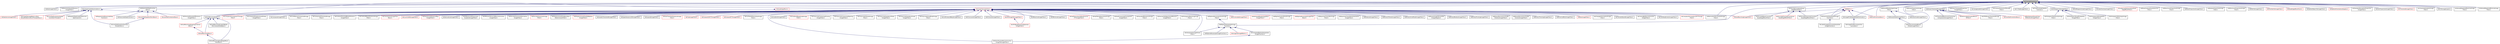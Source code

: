 digraph "itkConceptChecking.h"
{
 // LATEX_PDF_SIZE
  edge [fontname="Helvetica",fontsize="10",labelfontname="Helvetica",labelfontsize="10"];
  node [fontname="Helvetica",fontsize="10",shape=record];
  Node1 [label="itkConceptChecking.h",height=0.2,width=0.4,color="black", fillcolor="grey75", style="filled", fontcolor="black",tooltip=" "];
  Node1 -> Node2 [dir="back",color="midnightblue",fontsize="10",style="solid",fontname="Helvetica"];
  Node2 [label="itkAbsImageFilter.h",height=0.2,width=0.4,color="black", fillcolor="white", style="filled",URL="$itkAbsImageFilter_8h.html",tooltip=" "];
  Node1 -> Node3 [dir="back",color="midnightblue",fontsize="10",style="solid",fontname="Helvetica"];
  Node3 [label="itkAbsoluteValueDifference\lImageFilter.h",height=0.2,width=0.4,color="black", fillcolor="white", style="filled",URL="$itkAbsoluteValueDifferenceImageFilter_8h.html",tooltip=" "];
  Node1 -> Node4 [dir="back",color="midnightblue",fontsize="10",style="solid",fontname="Helvetica"];
  Node4 [label="itkBSplineInterpolateImage\lFunction.h",height=0.2,width=0.4,color="black", fillcolor="white", style="filled",URL="$itkBSplineInterpolateImageFunction_8h.html",tooltip=" "];
  Node4 -> Node5 [dir="back",color="midnightblue",fontsize="10",style="solid",fontname="Helvetica"];
  Node5 [label="itkBSplineResampleImageFunction.h",height=0.2,width=0.4,color="black", fillcolor="white", style="filled",URL="$itkBSplineResampleImageFunction_8h.html",tooltip=" "];
  Node4 -> Node6 [dir="back",color="midnightblue",fontsize="10",style="solid",fontname="Helvetica"];
  Node6 [label="itkComplexBSplineInterpolate\lImageFunction.h",height=0.2,width=0.4,color="black", fillcolor="white", style="filled",URL="$itkComplexBSplineInterpolateImageFunction_8h.html",tooltip=" "];
  Node6 -> Node7 [dir="back",color="midnightblue",fontsize="10",style="solid",fontname="Helvetica"];
  Node7 [label="itkDirectFourierReconstruction\lImageToImageFilter.h",height=0.2,width=0.4,color="black", fillcolor="white", style="filled",URL="$itkDirectFourierReconstructionImageToImageFilter_8h.html",tooltip=" "];
  Node4 -> Node8 [dir="back",color="midnightblue",fontsize="10",style="solid",fontname="Helvetica"];
  Node8 [label="itkImageToImageMetric.h",height=0.2,width=0.4,color="red", fillcolor="white", style="filled",URL="$itkImageToImageMetric_8h.html",tooltip=" "];
  Node4 -> Node27 [dir="back",color="midnightblue",fontsize="10",style="solid",fontname="Helvetica"];
  Node27 [label="itkInterpolateImagePoints\lFilter.h",height=0.2,width=0.4,color="black", fillcolor="white", style="filled",URL="$itkInterpolateImagePointsFilter_8h.html",tooltip=" "];
  Node1 -> Node28 [dir="back",color="midnightblue",fontsize="10",style="solid",fontname="Helvetica"];
  Node28 [label="itkBinaryMorphologyImage\lFilter.h",height=0.2,width=0.4,color="black", fillcolor="white", style="filled",URL="$itkBinaryMorphologyImageFilter_8h.html",tooltip=" "];
  Node28 -> Node29 [dir="back",color="midnightblue",fontsize="10",style="solid",fontname="Helvetica"];
  Node29 [label="itkBinaryDilateImageFilter.h",height=0.2,width=0.4,color="black", fillcolor="white", style="filled",URL="$itkBinaryDilateImageFilter_8h.html",tooltip=" "];
  Node29 -> Node30 [dir="back",color="midnightblue",fontsize="10",style="solid",fontname="Helvetica"];
  Node30 [label="itkFastIncrementalBinary\lDilateImageFilter.h",height=0.2,width=0.4,color="black", fillcolor="white", style="filled",URL="$itkFastIncrementalBinaryDilateImageFilter_8h.html",tooltip=" "];
  Node28 -> Node31 [dir="back",color="midnightblue",fontsize="10",style="solid",fontname="Helvetica"];
  Node31 [label="itkBinaryErodeImageFilter.h",height=0.2,width=0.4,color="black", fillcolor="white", style="filled",URL="$itkBinaryErodeImageFilter_8h.html",tooltip=" "];
  Node1 -> Node32 [dir="back",color="midnightblue",fontsize="10",style="solid",fontname="Helvetica"];
  Node32 [label="itkBinaryProjectionImage\lFilter.h",height=0.2,width=0.4,color="black", fillcolor="white", style="filled",URL="$itkBinaryProjectionImageFilter_8h.html",tooltip=" "];
  Node1 -> Node33 [dir="back",color="midnightblue",fontsize="10",style="solid",fontname="Helvetica"];
  Node33 [label="itkBinaryThresholdImageFilter.h",height=0.2,width=0.4,color="black", fillcolor="white", style="filled",URL="$itkBinaryThresholdImageFilter_8h.html",tooltip=" "];
  Node33 -> Node34 [dir="back",color="midnightblue",fontsize="10",style="solid",fontname="Helvetica"];
  Node34 [label="itkDeformableSimplexMesh3\lDFilter.h",height=0.2,width=0.4,color="red", fillcolor="white", style="filled",URL="$itkDeformableSimplexMesh3DFilter_8h.html",tooltip=" "];
  Node33 -> Node37 [dir="back",color="midnightblue",fontsize="10",style="solid",fontname="Helvetica"];
  Node37 [label="itkGPUBinaryThresholdImage\lFilter.h",height=0.2,width=0.4,color="black", fillcolor="white", style="filled",URL="$itkGPUBinaryThresholdImageFilter_8h.html",tooltip=" "];
  Node33 -> Node38 [dir="back",color="midnightblue",fontsize="10",style="solid",fontname="Helvetica"];
  Node38 [label="itkLevelSetEvolutionBase.h",height=0.2,width=0.4,color="red", fillcolor="white", style="filled",URL="$itkLevelSetEvolutionBase_8h.html",tooltip=" "];
  Node33 -> Node40 [dir="back",color="midnightblue",fontsize="10",style="solid",fontname="Helvetica"];
  Node40 [label="itkMultiphaseDenseFinite\lDifferenceImageFilter.h",height=0.2,width=0.4,color="red", fillcolor="white", style="filled",URL="$itkMultiphaseDenseFiniteDifferenceImageFilter_8h.html",tooltip=" "];
  Node33 -> Node42 [dir="back",color="midnightblue",fontsize="10",style="solid",fontname="Helvetica"];
  Node42 [label="itkThresholdMaximumConnected\lComponentsImageFilter.h",height=0.2,width=0.4,color="black", fillcolor="white", style="filled",URL="$itkThresholdMaximumConnectedComponentsImageFilter_8h.html",tooltip=" "];
  Node1 -> Node43 [dir="back",color="midnightblue",fontsize="10",style="solid",fontname="Helvetica"];
  Node43 [label="itkBinaryThresholdProjection\lImageFilter.h",height=0.2,width=0.4,color="black", fillcolor="white", style="filled",URL="$itkBinaryThresholdProjectionImageFilter_8h.html",tooltip=" "];
  Node1 -> Node44 [dir="back",color="midnightblue",fontsize="10",style="solid",fontname="Helvetica"];
  Node44 [label="itkChangeLabelImageFilter.h",height=0.2,width=0.4,color="black", fillcolor="white", style="filled",URL="$itkChangeLabelImageFilter_8h.html",tooltip=" "];
  Node1 -> Node45 [dir="back",color="midnightblue",fontsize="10",style="solid",fontname="Helvetica"];
  Node45 [label="itkCompensatedSummation.h",height=0.2,width=0.4,color="black", fillcolor="white", style="filled",URL="$itkCompensatedSummation_8h.html",tooltip=" "];
  Node45 -> Node46 [dir="back",color="midnightblue",fontsize="10",style="solid",fontname="Helvetica"];
  Node46 [label="itkDirectedHausdorffDistance\lImageFilter.h",height=0.2,width=0.4,color="black", fillcolor="white", style="filled",URL="$itkDirectedHausdorffDistanceImageFilter_8h.html",tooltip=" "];
  Node45 -> Node47 [dir="back",color="midnightblue",fontsize="10",style="solid",fontname="Helvetica"];
  Node47 [label="itkImageToImageMetricv4Get\lValueAndDerivativeThreaderBase.h",height=0.2,width=0.4,color="red", fillcolor="white", style="filled",URL="$itkImageToImageMetricv4GetValueAndDerivativeThreaderBase_8h.html",tooltip=" "];
  Node45 -> Node68 [dir="back",color="midnightblue",fontsize="10",style="solid",fontname="Helvetica"];
  Node68 [label="itkLevelSetEquationOverlap\lPenaltyTerm.h",height=0.2,width=0.4,color="black", fillcolor="white", style="filled",URL="$itkLevelSetEquationOverlapPenaltyTerm_8h.html",tooltip=" "];
  Node45 -> Node69 [dir="back",color="midnightblue",fontsize="10",style="solid",fontname="Helvetica"];
  Node69 [label="itkLevelSetEvolutionUpdate\lLevelSetsThreader.h",height=0.2,width=0.4,color="red", fillcolor="white", style="filled",URL="$itkLevelSetEvolutionUpdateLevelSetsThreader_8h.html",tooltip=" "];
  Node45 -> Node70 [dir="back",color="midnightblue",fontsize="10",style="solid",fontname="Helvetica"];
  Node70 [label="itkRegularStepGradientDescent\lOptimizerv4.h",height=0.2,width=0.4,color="black", fillcolor="white", style="filled",URL="$itkRegularStepGradientDescentOptimizerv4_8h.html",tooltip=" "];
  Node45 -> Node71 [dir="back",color="midnightblue",fontsize="10",style="solid",fontname="Helvetica"];
  Node71 [label="itkStatisticsImageFilter.h",height=0.2,width=0.4,color="red", fillcolor="white", style="filled",URL="$itkStatisticsImageFilter_8h.html",tooltip=" "];
  Node1 -> Node73 [dir="back",color="midnightblue",fontsize="10",style="solid",fontname="Helvetica"];
  Node73 [label="itkContourExtractor2DImage\lFilter.h",height=0.2,width=0.4,color="black", fillcolor="white", style="filled",URL="$itkContourExtractor2DImageFilter_8h.html",tooltip=" "];
  Node1 -> Node74 [dir="back",color="midnightblue",fontsize="10",style="solid",fontname="Helvetica"];
  Node74 [label="itkDiscreteCurvatureQuad\lEdgeMeshFilter.h",height=0.2,width=0.4,color="black", fillcolor="white", style="filled",URL="$itkDiscreteCurvatureQuadEdgeMeshFilter_8h.html",tooltip=" "];
  Node74 -> Node75 [dir="back",color="midnightblue",fontsize="10",style="solid",fontname="Helvetica"];
  Node75 [label="itkDiscreteGaussianCurvature\lQuadEdgeMeshFilter.h",height=0.2,width=0.4,color="black", fillcolor="white", style="filled",URL="$itkDiscreteGaussianCurvatureQuadEdgeMeshFilter_8h.html",tooltip=" "];
  Node74 -> Node76 [dir="back",color="midnightblue",fontsize="10",style="solid",fontname="Helvetica"];
  Node76 [label="itkDiscreteMeanCurvature\lQuadEdgeMeshFilter.h",height=0.2,width=0.4,color="black", fillcolor="white", style="filled",URL="$itkDiscreteMeanCurvatureQuadEdgeMeshFilter_8h.html",tooltip=" "];
  Node74 -> Node77 [dir="back",color="midnightblue",fontsize="10",style="solid",fontname="Helvetica"];
  Node77 [label="itkDiscretePrincipalCurvatures\lQuadEdgeMeshFilter.h",height=0.2,width=0.4,color="red", fillcolor="white", style="filled",URL="$itkDiscretePrincipalCurvaturesQuadEdgeMeshFilter_8h.html",tooltip=" "];
  Node1 -> Node80 [dir="back",color="midnightblue",fontsize="10",style="solid",fontname="Helvetica"];
  Node80 [label="itkFFTPadImageFilter.h",height=0.2,width=0.4,color="black", fillcolor="white", style="filled",URL="$itkFFTPadImageFilter_8h.html",tooltip=" "];
  Node1 -> Node30 [dir="back",color="midnightblue",fontsize="10",style="solid",fontname="Helvetica"];
  Node1 -> Node81 [dir="back",color="midnightblue",fontsize="10",style="solid",fontname="Helvetica"];
  Node81 [label="itkFastMarchingTraits.h",height=0.2,width=0.4,color="black", fillcolor="white", style="filled",URL="$itkFastMarchingTraits_8h.html",tooltip=" "];
  Node81 -> Node82 [dir="back",color="midnightblue",fontsize="10",style="solid",fontname="Helvetica"];
  Node82 [label="itkFastMarchingBase.h",height=0.2,width=0.4,color="red", fillcolor="white", style="filled",URL="$itkFastMarchingBase_8h.html",tooltip=" "];
  Node82 -> Node86 [dir="back",color="midnightblue",fontsize="10",style="solid",fontname="Helvetica"];
  Node86 [label="itkFastMarchingQuadEdgeMesh\lFilterBase.h",height=0.2,width=0.4,color="black", fillcolor="white", style="filled",URL="$itkFastMarchingQuadEdgeMeshFilterBase_8h.html",tooltip=" "];
  Node81 -> Node87 [dir="back",color="midnightblue",fontsize="10",style="solid",fontname="Helvetica"];
  Node87 [label="itkFastMarchingImageToNode\lPairContainerAdaptor.h",height=0.2,width=0.4,color="black", fillcolor="white", style="filled",URL="$itkFastMarchingImageToNodePairContainerAdaptor_8h.html",tooltip=" "];
  Node81 -> Node86 [dir="back",color="midnightblue",fontsize="10",style="solid",fontname="Helvetica"];
  Node81 -> Node88 [dir="back",color="midnightblue",fontsize="10",style="solid",fontname="Helvetica"];
  Node88 [label="itkFastMarchingStoppingCriterion\lBase.h",height=0.2,width=0.4,color="red", fillcolor="white", style="filled",URL="$itkFastMarchingStoppingCriterionBase_8h.html",tooltip=" "];
  Node88 -> Node82 [dir="back",color="midnightblue",fontsize="10",style="solid",fontname="Helvetica"];
  Node1 -> Node92 [dir="back",color="midnightblue",fontsize="10",style="solid",fontname="Helvetica"];
  Node92 [label="itkFiniteCylinderSpatial\lFunction.h",height=0.2,width=0.4,color="black", fillcolor="white", style="filled",URL="$itkFiniteCylinderSpatialFunction_8h.html",tooltip=" "];
  Node1 -> Node93 [dir="back",color="midnightblue",fontsize="10",style="solid",fontname="Helvetica"];
  Node93 [label="itkGaussianInterpolateImage\lFunction.h",height=0.2,width=0.4,color="black", fillcolor="white", style="filled",URL="$itkGaussianInterpolateImageFunction_8h.html",tooltip=" "];
  Node93 -> Node94 [dir="back",color="midnightblue",fontsize="10",style="solid",fontname="Helvetica"];
  Node94 [label="itkLabelImageGaussianInterpolate\lImageFunction.h",height=0.2,width=0.4,color="black", fillcolor="white", style="filled",URL="$itkLabelImageGaussianInterpolateImageFunction_8h.html",tooltip=" "];
  Node1 -> Node95 [dir="back",color="midnightblue",fontsize="10",style="solid",fontname="Helvetica"];
  Node95 [label="itkHeavisideStepFunction\lBase.h",height=0.2,width=0.4,color="black", fillcolor="white", style="filled",URL="$itkHeavisideStepFunctionBase_8h.html",tooltip=" "];
  Node95 -> Node96 [dir="back",color="midnightblue",fontsize="10",style="solid",fontname="Helvetica"];
  Node96 [label="itkHeavisideStepFunction.h",height=0.2,width=0.4,color="black", fillcolor="white", style="filled",URL="$itkHeavisideStepFunction_8h.html",tooltip=" "];
  Node95 -> Node97 [dir="back",color="midnightblue",fontsize="10",style="solid",fontname="Helvetica"];
  Node97 [label="itkLevelSetContainerBase.h",height=0.2,width=0.4,color="red", fillcolor="white", style="filled",URL="$itkLevelSetContainerBase_8h.html",tooltip=" "];
  Node95 -> Node99 [dir="back",color="midnightblue",fontsize="10",style="solid",fontname="Helvetica"];
  Node99 [label="itkLevelSetEquationTermBase.h",height=0.2,width=0.4,color="red", fillcolor="white", style="filled",URL="$itkLevelSetEquationTermBase_8h.html",tooltip=" "];
  Node99 -> Node68 [dir="back",color="midnightblue",fontsize="10",style="solid",fontname="Helvetica"];
  Node95 -> Node109 [dir="back",color="midnightblue",fontsize="10",style="solid",fontname="Helvetica"];
  Node109 [label="itkRegularizedHeavisideStep\lFunction.h",height=0.2,width=0.4,color="red", fillcolor="white", style="filled",URL="$itkRegularizedHeavisideStepFunction_8h.html",tooltip=" "];
  Node1 -> Node116 [dir="back",color="midnightblue",fontsize="10",style="solid",fontname="Helvetica"];
  Node116 [label="itkHistogramToImageFilter.h",height=0.2,width=0.4,color="black", fillcolor="white", style="filled",URL="$itkHistogramToImageFilter_8h.html",tooltip=" "];
  Node116 -> Node117 [dir="back",color="midnightblue",fontsize="10",style="solid",fontname="Helvetica"];
  Node117 [label="itkHistogramToEntropyImage\lFilter.h",height=0.2,width=0.4,color="black", fillcolor="white", style="filled",URL="$itkHistogramToEntropyImageFilter_8h.html",tooltip=" "];
  Node116 -> Node118 [dir="back",color="midnightblue",fontsize="10",style="solid",fontname="Helvetica"];
  Node118 [label="itkHistogramToIntensityImage\lFilter.h",height=0.2,width=0.4,color="black", fillcolor="white", style="filled",URL="$itkHistogramToIntensityImageFilter_8h.html",tooltip=" "];
  Node116 -> Node119 [dir="back",color="midnightblue",fontsize="10",style="solid",fontname="Helvetica"];
  Node119 [label="itkHistogramToLogProbability\lImageFilter.h",height=0.2,width=0.4,color="black", fillcolor="white", style="filled",URL="$itkHistogramToLogProbabilityImageFilter_8h.html",tooltip=" "];
  Node116 -> Node120 [dir="back",color="midnightblue",fontsize="10",style="solid",fontname="Helvetica"];
  Node120 [label="itkHistogramToProbability\lImageFilter.h",height=0.2,width=0.4,color="black", fillcolor="white", style="filled",URL="$itkHistogramToProbabilityImageFilter_8h.html",tooltip=" "];
  Node1 -> Node121 [dir="back",color="midnightblue",fontsize="10",style="solid",fontname="Helvetica"];
  Node121 [label="itkImagePCAShapeModelEstimator.h",height=0.2,width=0.4,color="black", fillcolor="white", style="filled",URL="$itkImagePCAShapeModelEstimator_8h.html",tooltip=" "];
  Node121 -> Node122 [dir="back",color="midnightblue",fontsize="10",style="solid",fontname="Helvetica"];
  Node122 [label="itkImagePCADecomposition\lCalculator.h",height=0.2,width=0.4,color="black", fillcolor="white", style="filled",URL="$itkImagePCADecompositionCalculator_8h.html",tooltip=" "];
  Node1 -> Node123 [dir="back",color="midnightblue",fontsize="10",style="solid",fontname="Helvetica"];
  Node123 [label="itkImageToImageFilter.h",height=0.2,width=0.4,color="red", fillcolor="white", style="filled",URL="$itkImageToImageFilter_8h.html",tooltip=" "];
  Node123 -> Node124 [dir="back",color="midnightblue",fontsize="10",style="solid",fontname="Helvetica"];
  Node124 [label="itkAccumulateImageFilter.h",height=0.2,width=0.4,color="red", fillcolor="white", style="filled",URL="$itkAccumulateImageFilter_8h.html",tooltip=" "];
  Node123 -> Node126 [dir="back",color="midnightblue",fontsize="10",style="solid",fontname="Helvetica"];
  Node126 [label="itkAttributeMorphologyBase\lImageFilter.h",height=0.2,width=0.4,color="red", fillcolor="white", style="filled",URL="$itkAttributeMorphologyBaseImageFilter_8h.html",tooltip=" "];
  Node123 -> Node129 [dir="back",color="midnightblue",fontsize="10",style="solid",fontname="Helvetica"];
  Node129 [label="itkBSplineControlPointImage\lFilter.h",height=0.2,width=0.4,color="black", fillcolor="white", style="filled",URL="$itkBSplineControlPointImageFilter_8h.html",tooltip=" "];
  Node123 -> Node130 [dir="back",color="midnightblue",fontsize="10",style="solid",fontname="Helvetica"];
  Node130 [label="itkBSplineDecompositionImage\lFilter.h",height=0.2,width=0.4,color="black", fillcolor="white", style="filled",URL="$itkBSplineDecompositionImageFilter_8h.html",tooltip=" "];
  Node130 -> Node4 [dir="back",color="midnightblue",fontsize="10",style="solid",fontname="Helvetica"];
  Node123 -> Node131 [dir="back",color="midnightblue",fontsize="10",style="solid",fontname="Helvetica"];
  Node131 [label="itkBSplineResampleImageFilter\lBase.h",height=0.2,width=0.4,color="red", fillcolor="white", style="filled",URL="$itkBSplineResampleImageFilterBase_8h.html",tooltip=" "];
  Node123 -> Node137 [dir="back",color="midnightblue",fontsize="10",style="solid",fontname="Helvetica"];
  Node137 [label="itkBayesianClassifierImage\lFilter.h",height=0.2,width=0.4,color="black", fillcolor="white", style="filled",URL="$itkBayesianClassifierImageFilter_8h.html",tooltip=" "];
  Node123 -> Node138 [dir="back",color="midnightblue",fontsize="10",style="solid",fontname="Helvetica"];
  Node138 [label="itkBayesianClassifierInitialization\lImageFilter.h",height=0.2,width=0.4,color="black", fillcolor="white", style="filled",URL="$itkBayesianClassifierInitializationImageFilter_8h.html",tooltip=" "];
  Node123 -> Node139 [dir="back",color="midnightblue",fontsize="10",style="solid",fontname="Helvetica"];
  Node139 [label="itkBilateralImageFilter.h",height=0.2,width=0.4,color="black", fillcolor="white", style="filled",URL="$itkBilateralImageFilter_8h.html",tooltip=" "];
  Node123 -> Node140 [dir="back",color="midnightblue",fontsize="10",style="solid",fontname="Helvetica"];
  Node140 [label="itkBinaryFillholeImageFilter.h",height=0.2,width=0.4,color="black", fillcolor="white", style="filled",URL="$itkBinaryFillholeImageFilter_8h.html",tooltip=" "];
  Node123 -> Node141 [dir="back",color="midnightblue",fontsize="10",style="solid",fontname="Helvetica"];
  Node141 [label="itkBinaryGrindPeakImageFilter.h",height=0.2,width=0.4,color="black", fillcolor="white", style="filled",URL="$itkBinaryGrindPeakImageFilter_8h.html",tooltip=" "];
  Node123 -> Node142 [dir="back",color="midnightblue",fontsize="10",style="solid",fontname="Helvetica"];
  Node142 [label="itkBinaryImageToLevelSet\lImageAdaptor.h",height=0.2,width=0.4,color="black", fillcolor="white", style="filled",URL="$itkBinaryImageToLevelSetImageAdaptor_8h.html",tooltip=" "];
  Node123 -> Node143 [dir="back",color="midnightblue",fontsize="10",style="solid",fontname="Helvetica"];
  Node143 [label="itkBinaryMedianImageFilter.h",height=0.2,width=0.4,color="black", fillcolor="white", style="filled",URL="$itkBinaryMedianImageFilter_8h.html",tooltip=" "];
  Node123 -> Node144 [dir="back",color="midnightblue",fontsize="10",style="solid",fontname="Helvetica"];
  Node144 [label="itkBinaryPruningImageFilter.h",height=0.2,width=0.4,color="black", fillcolor="white", style="filled",URL="$itkBinaryPruningImageFilter_8h.html",tooltip=" "];
  Node123 -> Node145 [dir="back",color="midnightblue",fontsize="10",style="solid",fontname="Helvetica"];
  Node145 [label="itkBinaryReconstructionBy\lDilationImageFilter.h",height=0.2,width=0.4,color="black", fillcolor="white", style="filled",URL="$itkBinaryReconstructionByDilationImageFilter_8h.html",tooltip=" "];
  Node123 -> Node146 [dir="back",color="midnightblue",fontsize="10",style="solid",fontname="Helvetica"];
  Node146 [label="itkBinaryReconstructionBy\lErosionImageFilter.h",height=0.2,width=0.4,color="black", fillcolor="white", style="filled",URL="$itkBinaryReconstructionByErosionImageFilter_8h.html",tooltip=" "];
  Node123 -> Node147 [dir="back",color="midnightblue",fontsize="10",style="solid",fontname="Helvetica"];
  Node147 [label="itkBinaryThinningImageFilter.h",height=0.2,width=0.4,color="black", fillcolor="white", style="filled",URL="$itkBinaryThinningImageFilter_8h.html",tooltip=" "];
  Node123 -> Node148 [dir="back",color="midnightblue",fontsize="10",style="solid",fontname="Helvetica"];
  Node148 [label="itkBinomialBlurImageFilter.h",height=0.2,width=0.4,color="black", fillcolor="white", style="filled",URL="$itkBinomialBlurImageFilter_8h.html",tooltip=" "];
  Node123 -> Node149 [dir="back",color="midnightblue",fontsize="10",style="solid",fontname="Helvetica"];
  Node149 [label="itkBoxImageFilter.h",height=0.2,width=0.4,color="red", fillcolor="white", style="filled",URL="$itkBoxImageFilter_8h.html",tooltip=" "];
  Node123 -> Node197 [dir="back",color="midnightblue",fontsize="10",style="solid",fontname="Helvetica"];
  Node197 [label="itkChangeInformationImage\lFilter.h",height=0.2,width=0.4,color="black", fillcolor="white", style="filled",URL="$itkChangeInformationImageFilter_8h.html",tooltip=" "];
  Node123 -> Node198 [dir="back",color="midnightblue",fontsize="10",style="solid",fontname="Helvetica"];
  Node198 [label="itkCheckerBoardImageFilter.h",height=0.2,width=0.4,color="black", fillcolor="white", style="filled",URL="$itkCheckerBoardImageFilter_8h.html",tooltip=" "];
  Node123 -> Node199 [dir="back",color="midnightblue",fontsize="10",style="solid",fontname="Helvetica"];
  Node199 [label="itkClosingByReconstruction\lImageFilter.h",height=0.2,width=0.4,color="black", fillcolor="white", style="filled",URL="$itkClosingByReconstructionImageFilter_8h.html",tooltip=" "];
  Node123 -> Node200 [dir="back",color="midnightblue",fontsize="10",style="solid",fontname="Helvetica"];
  Node200 [label="itkCollidingFrontsImageFilter.h",height=0.2,width=0.4,color="black", fillcolor="white", style="filled",URL="$itkCollidingFrontsImageFilter_8h.html",tooltip=" "];
  Node123 -> Node201 [dir="back",color="midnightblue",fontsize="10",style="solid",fontname="Helvetica"];
  Node201 [label="itkComplexToComplex1DFFTImage\lFilter.h",height=0.2,width=0.4,color="red", fillcolor="white", style="filled",URL="$itkComplexToComplex1DFFTImageFilter_8h.html",tooltip=" "];
  Node123 -> Node204 [dir="back",color="midnightblue",fontsize="10",style="solid",fontname="Helvetica"];
  Node204 [label="itkComplexToComplexFFTImage\lFilter.h",height=0.2,width=0.4,color="red", fillcolor="white", style="filled",URL="$itkComplexToComplexFFTImageFilter_8h.html",tooltip=" "];
  Node123 -> Node207 [dir="back",color="midnightblue",fontsize="10",style="solid",fontname="Helvetica"];
  Node207 [label="itkComposeDisplacementFields\lImageFilter.h",height=0.2,width=0.4,color="black", fillcolor="white", style="filled",URL="$itkComposeDisplacementFieldsImageFilter_8h.html",tooltip=" "];
  Node123 -> Node208 [dir="back",color="midnightblue",fontsize="10",style="solid",fontname="Helvetica"];
  Node208 [label="itkComposeImageFilter.h",height=0.2,width=0.4,color="black", fillcolor="white", style="filled",URL="$itkComposeImageFilter_8h.html",tooltip=" "];
  Node123 -> Node209 [dir="back",color="midnightblue",fontsize="10",style="solid",fontname="Helvetica"];
  Node209 [label="itkConfidenceConnectedImage\lFilter.h",height=0.2,width=0.4,color="black", fillcolor="white", style="filled",URL="$itkConfidenceConnectedImageFilter_8h.html",tooltip=" "];
  Node123 -> Node210 [dir="back",color="midnightblue",fontsize="10",style="solid",fontname="Helvetica"];
  Node210 [label="itkConnectedThresholdImage\lFilter.h",height=0.2,width=0.4,color="black", fillcolor="white", style="filled",URL="$itkConnectedThresholdImageFilter_8h.html",tooltip=" "];
  Node123 -> Node211 [dir="back",color="midnightblue",fontsize="10",style="solid",fontname="Helvetica"];
  Node211 [label="itkContourDirectedMeanDistance\lImageFilter.h",height=0.2,width=0.4,color="black", fillcolor="white", style="filled",URL="$itkContourDirectedMeanDistanceImageFilter_8h.html",tooltip=" "];
  Node123 -> Node212 [dir="back",color="midnightblue",fontsize="10",style="solid",fontname="Helvetica"];
  Node212 [label="itkContourMeanDistanceImage\lFilter.h",height=0.2,width=0.4,color="black", fillcolor="white", style="filled",URL="$itkContourMeanDistanceImageFilter_8h.html",tooltip=" "];
  Node123 -> Node213 [dir="back",color="midnightblue",fontsize="10",style="solid",fontname="Helvetica"];
  Node213 [label="itkConvolutionImageFilter\lBase.h",height=0.2,width=0.4,color="red", fillcolor="white", style="filled",URL="$itkConvolutionImageFilterBase_8h.html",tooltip=" "];
  Node123 -> Node227 [dir="back",color="midnightblue",fontsize="10",style="solid",fontname="Helvetica"];
  Node227 [label="itkCyclicShiftImageFilter.h",height=0.2,width=0.4,color="red", fillcolor="white", style="filled",URL="$itkCyclicShiftImageFilter_8h.html",tooltip=" "];
  Node123 -> Node229 [dir="back",color="midnightblue",fontsize="10",style="solid",fontname="Helvetica"];
  Node229 [label="itkDanielssonDistanceMap\lImageFilter.h",height=0.2,width=0.4,color="red", fillcolor="white", style="filled",URL="$itkDanielssonDistanceMapImageFilter_8h.html",tooltip=" "];
  Node123 -> Node233 [dir="back",color="midnightblue",fontsize="10",style="solid",fontname="Helvetica"];
  Node233 [label="itkDerivativeImageFilter.h",height=0.2,width=0.4,color="black", fillcolor="white", style="filled",URL="$itkDerivativeImageFilter_8h.html",tooltip=" "];
  Node123 -> Node234 [dir="back",color="midnightblue",fontsize="10",style="solid",fontname="Helvetica"];
  Node234 [label="itkDifferenceOfGaussians\lGradientImageFilter.h",height=0.2,width=0.4,color="black", fillcolor="white", style="filled",URL="$itkDifferenceOfGaussiansGradientImageFilter_8h.html",tooltip=" "];
  Node123 -> Node235 [dir="back",color="midnightblue",fontsize="10",style="solid",fontname="Helvetica"];
  Node235 [label="itkDiffusionTensor3DReconstruction\lImageFilter.h",height=0.2,width=0.4,color="black", fillcolor="white", style="filled",URL="$itkDiffusionTensor3DReconstructionImageFilter_8h.html",tooltip=" "];
  Node123 -> Node7 [dir="back",color="midnightblue",fontsize="10",style="solid",fontname="Helvetica"];
  Node123 -> Node46 [dir="back",color="midnightblue",fontsize="10",style="solid",fontname="Helvetica"];
  Node123 -> Node236 [dir="back",color="midnightblue",fontsize="10",style="solid",fontname="Helvetica"];
  Node236 [label="itkDiscreteGaussianDerivative\lImageFilter.h",height=0.2,width=0.4,color="black", fillcolor="white", style="filled",URL="$itkDiscreteGaussianDerivativeImageFilter_8h.html",tooltip=" "];
  Node123 -> Node237 [dir="back",color="midnightblue",fontsize="10",style="solid",fontname="Helvetica"];
  Node237 [label="itkDiscreteGaussianImage\lFilter.h",height=0.2,width=0.4,color="red", fillcolor="white", style="filled",URL="$itkDiscreteGaussianImageFilter_8h.html",tooltip=" "];
  Node123 -> Node240 [dir="back",color="midnightblue",fontsize="10",style="solid",fontname="Helvetica"];
  Node240 [label="itkDisplacementFieldJacobian\lDeterminantFilter.h",height=0.2,width=0.4,color="black", fillcolor="white", style="filled",URL="$itkDisplacementFieldJacobianDeterminantFilter_8h.html",tooltip=" "];
  Node123 -> Node241 [dir="back",color="midnightblue",fontsize="10",style="solid",fontname="Helvetica"];
  Node241 [label="itkDisplacementFieldToBSpline\lImageFilter.h",height=0.2,width=0.4,color="red", fillcolor="white", style="filled",URL="$itkDisplacementFieldToBSplineImageFilter_8h.html",tooltip=" "];
  Node123 -> Node244 [dir="back",color="midnightblue",fontsize="10",style="solid",fontname="Helvetica"];
  Node244 [label="itkDoubleThresholdImageFilter.h",height=0.2,width=0.4,color="black", fillcolor="white", style="filled",URL="$itkDoubleThresholdImageFilter_8h.html",tooltip=" "];
  Node123 -> Node245 [dir="back",color="midnightblue",fontsize="10",style="solid",fontname="Helvetica"];
  Node245 [label="itkEigenAnalysis2DImageFilter.h",height=0.2,width=0.4,color="black", fillcolor="white", style="filled",URL="$itkEigenAnalysis2DImageFilter_8h.html",tooltip=" "];
  Node123 -> Node246 [dir="back",color="midnightblue",fontsize="10",style="solid",fontname="Helvetica"];
  Node246 [label="itkExpandImageFilter.h",height=0.2,width=0.4,color="black", fillcolor="white", style="filled",URL="$itkExpandImageFilter_8h.html",tooltip=" "];
  Node123 -> Node247 [dir="back",color="midnightblue",fontsize="10",style="solid",fontname="Helvetica"];
  Node247 [label="itkFastChamferDistanceImage\lFilter.h",height=0.2,width=0.4,color="red", fillcolor="white", style="filled",URL="$itkFastChamferDistanceImageFilter_8h.html",tooltip=" "];
  Node123 -> Node252 [dir="back",color="midnightblue",fontsize="10",style="solid",fontname="Helvetica"];
  Node252 [label="itkFastMarchingImageFilter.h",height=0.2,width=0.4,color="red", fillcolor="white", style="filled",URL="$itkFastMarchingImageFilter_8h.html",tooltip=" "];
  Node123 -> Node81 [dir="back",color="midnightblue",fontsize="10",style="solid",fontname="Helvetica"];
  Node123 -> Node258 [dir="back",color="midnightblue",fontsize="10",style="solid",fontname="Helvetica"];
  Node258 [label="itkFlipImageFilter.h",height=0.2,width=0.4,color="red", fillcolor="white", style="filled",URL="$itkFlipImageFilter_8h.html",tooltip=" "];
  Node123 -> Node260 [dir="back",color="midnightblue",fontsize="10",style="solid",fontname="Helvetica"];
  Node260 [label="itkForward1DFFTImageFilter.h",height=0.2,width=0.4,color="red", fillcolor="white", style="filled",URL="$itkForward1DFFTImageFilter_8h.html",tooltip=" "];
  Node123 -> Node263 [dir="back",color="midnightblue",fontsize="10",style="solid",fontname="Helvetica"];
  Node263 [label="itkForwardFFTImageFilter.h",height=0.2,width=0.4,color="red", fillcolor="white", style="filled",URL="$itkForwardFFTImageFilter_8h.html",tooltip=" "];
  Node123 -> Node266 [dir="back",color="midnightblue",fontsize="10",style="solid",fontname="Helvetica"];
  Node266 [label="itkFullToHalfHermitianImage\lFilter.h",height=0.2,width=0.4,color="black", fillcolor="white", style="filled",URL="$itkFullToHalfHermitianImageFilter_8h.html",tooltip=" "];
  Node123 -> Node267 [dir="back",color="midnightblue",fontsize="10",style="solid",fontname="Helvetica"];
  Node267 [label="itkGPUImageToImageFilter.h",height=0.2,width=0.4,color="red", fillcolor="white", style="filled",URL="$itkGPUImageToImageFilter_8h.html",tooltip=" "];
  Node267 -> Node278 [dir="back",color="midnightblue",fontsize="10",style="solid",fontname="Helvetica"];
  Node278 [label="itkGPUNeighborhoodOperator\lImageFilter.h",height=0.2,width=0.4,color="red", fillcolor="white", style="filled",URL="$itkGPUNeighborhoodOperatorImageFilter_8h.html",tooltip=" "];
  Node123 -> Node278 [dir="back",color="midnightblue",fontsize="10",style="solid",fontname="Helvetica"];
  Node123 -> Node279 [dir="back",color="midnightblue",fontsize="10",style="solid",fontname="Helvetica"];
  Node279 [label="itkGradientImageFilter.h",height=0.2,width=0.4,color="black", fillcolor="white", style="filled",URL="$itkGradientImageFilter_8h.html",tooltip=" "];
  Node123 -> Node280 [dir="back",color="midnightblue",fontsize="10",style="solid",fontname="Helvetica"];
  Node280 [label="itkGradientMagnitudeImage\lFilter.h",height=0.2,width=0.4,color="red", fillcolor="white", style="filled",URL="$itkGradientMagnitudeImageFilter_8h.html",tooltip=" "];
  Node123 -> Node282 [dir="back",color="midnightblue",fontsize="10",style="solid",fontname="Helvetica"];
  Node282 [label="itkGrayscaleConnectedClosing\lImageFilter.h",height=0.2,width=0.4,color="black", fillcolor="white", style="filled",URL="$itkGrayscaleConnectedClosingImageFilter_8h.html",tooltip=" "];
  Node123 -> Node283 [dir="back",color="midnightblue",fontsize="10",style="solid",fontname="Helvetica"];
  Node283 [label="itkGrayscaleConnectedOpening\lImageFilter.h",height=0.2,width=0.4,color="black", fillcolor="white", style="filled",URL="$itkGrayscaleConnectedOpeningImageFilter_8h.html",tooltip=" "];
  Node123 -> Node284 [dir="back",color="midnightblue",fontsize="10",style="solid",fontname="Helvetica"];
  Node284 [label="itkGrayscaleFillholeImage\lFilter.h",height=0.2,width=0.4,color="black", fillcolor="white", style="filled",URL="$itkGrayscaleFillholeImageFilter_8h.html",tooltip=" "];
  Node123 -> Node285 [dir="back",color="midnightblue",fontsize="10",style="solid",fontname="Helvetica"];
  Node285 [label="itkGrayscaleGeodesicDilate\lImageFilter.h",height=0.2,width=0.4,color="black", fillcolor="white", style="filled",URL="$itkGrayscaleGeodesicDilateImageFilter_8h.html",tooltip=" "];
  Node123 -> Node286 [dir="back",color="midnightblue",fontsize="10",style="solid",fontname="Helvetica"];
  Node286 [label="itkGrayscaleGeodesicErode\lImageFilter.h",height=0.2,width=0.4,color="black", fillcolor="white", style="filled",URL="$itkGrayscaleGeodesicErodeImageFilter_8h.html",tooltip=" "];
  Node123 -> Node287 [dir="back",color="midnightblue",fontsize="10",style="solid",fontname="Helvetica"];
  Node287 [label="itkGrayscaleGrindPeakImage\lFilter.h",height=0.2,width=0.4,color="black", fillcolor="white", style="filled",URL="$itkGrayscaleGrindPeakImageFilter_8h.html",tooltip=" "];
  Node123 -> Node288 [dir="back",color="midnightblue",fontsize="10",style="solid",fontname="Helvetica"];
  Node288 [label="itkGridForwardWarpImageFilter.h",height=0.2,width=0.4,color="black", fillcolor="white", style="filled",URL="$itkGridForwardWarpImageFilter_8h.html",tooltip=" "];
  Node123 -> Node289 [dir="back",color="midnightblue",fontsize="10",style="solid",fontname="Helvetica"];
  Node289 [label="itkHConcaveImageFilter.h",height=0.2,width=0.4,color="black", fillcolor="white", style="filled",URL="$itkHConcaveImageFilter_8h.html",tooltip=" "];
  Node123 -> Node290 [dir="back",color="midnightblue",fontsize="10",style="solid",fontname="Helvetica"];
  Node290 [label="itkHConvexImageFilter.h",height=0.2,width=0.4,color="black", fillcolor="white", style="filled",URL="$itkHConvexImageFilter_8h.html",tooltip=" "];
  Node123 -> Node291 [dir="back",color="midnightblue",fontsize="10",style="solid",fontname="Helvetica"];
  Node291 [label="itkHMaximaImageFilter.h",height=0.2,width=0.4,color="black", fillcolor="white", style="filled",URL="$itkHMaximaImageFilter_8h.html",tooltip=" "];
  Node123 -> Node292 [dir="back",color="midnightblue",fontsize="10",style="solid",fontname="Helvetica"];
  Node292 [label="itkHMinimaImageFilter.h",height=0.2,width=0.4,color="black", fillcolor="white", style="filled",URL="$itkHMinimaImageFilter_8h.html",tooltip=" "];
  Node123 -> Node293 [dir="back",color="midnightblue",fontsize="10",style="solid",fontname="Helvetica"];
  Node293 [label="itkHalfHermitianToRealInverse\lFFTImageFilter.h",height=0.2,width=0.4,color="red", fillcolor="white", style="filled",URL="$itkHalfHermitianToRealInverseFFTImageFilter_8h.html",tooltip=" "];
  Node123 -> Node296 [dir="back",color="midnightblue",fontsize="10",style="solid",fontname="Helvetica"];
  Node296 [label="itkHalfToFullHermitianImage\lFilter.h",height=0.2,width=0.4,color="black", fillcolor="white", style="filled",URL="$itkHalfToFullHermitianImageFilter_8h.html",tooltip=" "];
  Node123 -> Node297 [dir="back",color="midnightblue",fontsize="10",style="solid",fontname="Helvetica"];
  Node297 [label="itkHardConnectedComponent\lImageFilter.h",height=0.2,width=0.4,color="black", fillcolor="white", style="filled",URL="$itkHardConnectedComponentImageFilter_8h.html",tooltip=" "];
  Node123 -> Node298 [dir="back",color="midnightblue",fontsize="10",style="solid",fontname="Helvetica"];
  Node298 [label="itkHausdorffDistanceImage\lFilter.h",height=0.2,width=0.4,color="black", fillcolor="white", style="filled",URL="$itkHausdorffDistanceImageFilter_8h.html",tooltip=" "];
  Node123 -> Node299 [dir="back",color="midnightblue",fontsize="10",style="solid",fontname="Helvetica"];
  Node299 [label="itkHessianToObjectnessMeasure\lImageFilter.h",height=0.2,width=0.4,color="black", fillcolor="white", style="filled",URL="$itkHessianToObjectnessMeasureImageFilter_8h.html",tooltip=" "];
  Node123 -> Node300 [dir="back",color="midnightblue",fontsize="10",style="solid",fontname="Helvetica"];
  Node300 [label="itkHistogramMatchingImage\lFilter.h",height=0.2,width=0.4,color="black", fillcolor="white", style="filled",URL="$itkHistogramMatchingImageFilter_8h.html",tooltip=" "];
  Node123 -> Node27 [dir="back",color="midnightblue",fontsize="10",style="solid",fontname="Helvetica"];
  Node123 -> Node578 [dir="back",color="midnightblue",fontsize="10",style="solid",fontname="Helvetica"];
  Node578 [label="itkNormalizeToConstantImage\lFilter.h",height=0.2,width=0.4,color="black", fillcolor="white", style="filled",URL="$itkNormalizeToConstantImageFilter_8h.html",tooltip=" "];
  Node1 -> Node610 [dir="back",color="midnightblue",fontsize="10",style="solid",fontname="Helvetica"];
  Node610 [label="itkKLMRegionGrowImageFilter.h",height=0.2,width=0.4,color="black", fillcolor="white", style="filled",URL="$itkKLMRegionGrowImageFilter_8h.html",tooltip=" "];
  Node1 -> Node665 [dir="back",color="midnightblue",fontsize="10",style="solid",fontname="Helvetica"];
  Node665 [label="itkKernelFunctionBase.h",height=0.2,width=0.4,color="red", fillcolor="white", style="filled",URL="$itkKernelFunctionBase_8h.html",tooltip=" "];
  Node1 -> Node337 [dir="back",color="midnightblue",fontsize="10",style="solid",fontname="Helvetica"];
  Node337 [label="itkLabelOverlayImageFilter.h",height=0.2,width=0.4,color="black", fillcolor="white", style="filled",URL="$itkLabelOverlayImageFilter_8h.html",tooltip=" "];
  Node1 -> Node675 [dir="back",color="midnightblue",fontsize="10",style="solid",fontname="Helvetica"];
  Node675 [label="itkLaplacianDeformationQuad\lEdgeMeshFilter.h",height=0.2,width=0.4,color="red", fillcolor="white", style="filled",URL="$itkLaplacianDeformationQuadEdgeMeshFilter_8h.html",tooltip=" "];
  Node1 -> Node678 [dir="back",color="midnightblue",fontsize="10",style="solid",fontname="Helvetica"];
  Node678 [label="itkMaskFeaturePointSelection\lFilter.h",height=0.2,width=0.4,color="black", fillcolor="white", style="filled",URL="$itkMaskFeaturePointSelectionFilter_8h.html",tooltip=" "];
  Node1 -> Node679 [dir="back",color="midnightblue",fontsize="10",style="solid",fontname="Helvetica"];
  Node679 [label="itkMath.h",height=0.2,width=0.4,color="red", fillcolor="white", style="filled",URL="$itkMath_8h.html",tooltip=" "];
  Node679 -> Node75 [dir="back",color="midnightblue",fontsize="10",style="solid",fontname="Helvetica"];
  Node679 -> Node252 [dir="back",color="midnightblue",fontsize="10",style="solid",fontname="Helvetica"];
  Node679 -> Node93 [dir="back",color="midnightblue",fontsize="10",style="solid",fontname="Helvetica"];
  Node679 -> Node121 [dir="back",color="midnightblue",fontsize="10",style="solid",fontname="Helvetica"];
  Node679 -> Node665 [dir="back",color="midnightblue",fontsize="10",style="solid",fontname="Helvetica"];
  Node1 -> Node597 [dir="back",color="midnightblue",fontsize="10",style="solid",fontname="Helvetica"];
  Node597 [label="itkMaximumProjectionImage\lFilter.h",height=0.2,width=0.4,color="black", fillcolor="white", style="filled",URL="$itkMaximumProjectionImageFilter_8h.html",tooltip=" "];
  Node1 -> Node598 [dir="back",color="midnightblue",fontsize="10",style="solid",fontname="Helvetica"];
  Node598 [label="itkMeanProjectionImageFilter.h",height=0.2,width=0.4,color="black", fillcolor="white", style="filled",URL="$itkMeanProjectionImageFilter_8h.html",tooltip=" "];
  Node1 -> Node599 [dir="back",color="midnightblue",fontsize="10",style="solid",fontname="Helvetica"];
  Node599 [label="itkMedianProjectionImage\lFilter.h",height=0.2,width=0.4,color="black", fillcolor="white", style="filled",URL="$itkMedianProjectionImageFilter_8h.html",tooltip=" "];
  Node1 -> Node600 [dir="back",color="midnightblue",fontsize="10",style="solid",fontname="Helvetica"];
  Node600 [label="itkMinimumProjectionImage\lFilter.h",height=0.2,width=0.4,color="black", fillcolor="white", style="filled",URL="$itkMinimumProjectionImageFilter_8h.html",tooltip=" "];
  Node1 -> Node578 [dir="back",color="midnightblue",fontsize="10",style="solid",fontname="Helvetica"];
  Node1 -> Node877 [dir="back",color="midnightblue",fontsize="10",style="solid",fontname="Helvetica"];
  Node877 [label="itkPathToImageFilter.h",height=0.2,width=0.4,color="black", fillcolor="white", style="filled",URL="$itkPathToImageFilter_8h.html",tooltip=" "];
  Node1 -> Node878 [dir="back",color="midnightblue",fontsize="10",style="solid",fontname="Helvetica"];
  Node878 [label="itkPointSetToImageFilter.h",height=0.2,width=0.4,color="red", fillcolor="white", style="filled",URL="$itkPointSetToImageFilter_8h.html",tooltip=" "];
  Node1 -> Node1295 [dir="back",color="midnightblue",fontsize="10",style="solid",fontname="Helvetica"];
  Node1295 [label="itkQuadEdgeMesh.h",height=0.2,width=0.4,color="red", fillcolor="white", style="filled",URL="$itkQuadEdgeMesh_8h.html",tooltip=" "];
  Node1295 -> Node81 [dir="back",color="midnightblue",fontsize="10",style="solid",fontname="Helvetica"];
  Node1 -> Node1325 [dir="back",color="midnightblue",fontsize="10",style="solid",fontname="Helvetica"];
  Node1325 [label="itkQuadEdgeMeshPoint.h",height=0.2,width=0.4,color="red", fillcolor="white", style="filled",URL="$itkQuadEdgeMeshPoint_8h.html",tooltip=" "];
  Node1 -> Node880 [dir="back",color="midnightblue",fontsize="10",style="solid",fontname="Helvetica"];
  Node880 [label="itkSpatialObjectToImageFilter.h",height=0.2,width=0.4,color="black", fillcolor="white", style="filled",URL="$itkSpatialObjectToImageFilter_8h.html",tooltip=" "];
  Node1 -> Node977 [dir="back",color="midnightblue",fontsize="10",style="solid",fontname="Helvetica"];
  Node977 [label="itkSpatialOrientationAdapter.h",height=0.2,width=0.4,color="red", fillcolor="white", style="filled",URL="$itkSpatialOrientationAdapter_8h.html",tooltip=" "];
  Node1 -> Node601 [dir="back",color="midnightblue",fontsize="10",style="solid",fontname="Helvetica"];
  Node601 [label="itkStandardDeviationProjection\lImageFilter.h",height=0.2,width=0.4,color="black", fillcolor="white", style="filled",URL="$itkStandardDeviationProjectionImageFilter_8h.html",tooltip=" "];
  Node1 -> Node602 [dir="back",color="midnightblue",fontsize="10",style="solid",fontname="Helvetica"];
  Node602 [label="itkSumProjectionImageFilter.h",height=0.2,width=0.4,color="black", fillcolor="white", style="filled",URL="$itkSumProjectionImageFilter_8h.html",tooltip=" "];
  Node1 -> Node428 [dir="back",color="midnightblue",fontsize="10",style="solid",fontname="Helvetica"];
  Node428 [label="itkThresholdImageFilter.h",height=0.2,width=0.4,color="red", fillcolor="white", style="filled",URL="$itkThresholdImageFilter_8h.html",tooltip=" "];
  Node1 -> Node459 [dir="back",color="midnightblue",fontsize="10",style="solid",fontname="Helvetica"];
  Node459 [label="itkThresholdLabelerImage\lFilter.h",height=0.2,width=0.4,color="black", fillcolor="white", style="filled",URL="$itkThresholdLabelerImageFilter_8h.html",tooltip=" "];
  Node1 -> Node1395 [dir="back",color="midnightblue",fontsize="10",style="solid",fontname="Helvetica"];
  Node1395 [label="itkVTKImageExport.h",height=0.2,width=0.4,color="black", fillcolor="white", style="filled",URL="$itkVTKImageExport_8h.html",tooltip=" "];
  Node1 -> Node642 [dir="back",color="midnightblue",fontsize="10",style="solid",fontname="Helvetica"];
  Node642 [label="itkValuedRegionalMaximaImage\lFilter.h",height=0.2,width=0.4,color="black", fillcolor="white", style="filled",URL="$itkValuedRegionalMaximaImageFilter_8h.html",tooltip=" "];
  Node1 -> Node643 [dir="back",color="midnightblue",fontsize="10",style="solid",fontname="Helvetica"];
  Node643 [label="itkValuedRegionalMinimaImage\lFilter.h",height=0.2,width=0.4,color="black", fillcolor="white", style="filled",URL="$itkValuedRegionalMinimaImageFilter_8h.html",tooltip=" "];
}
